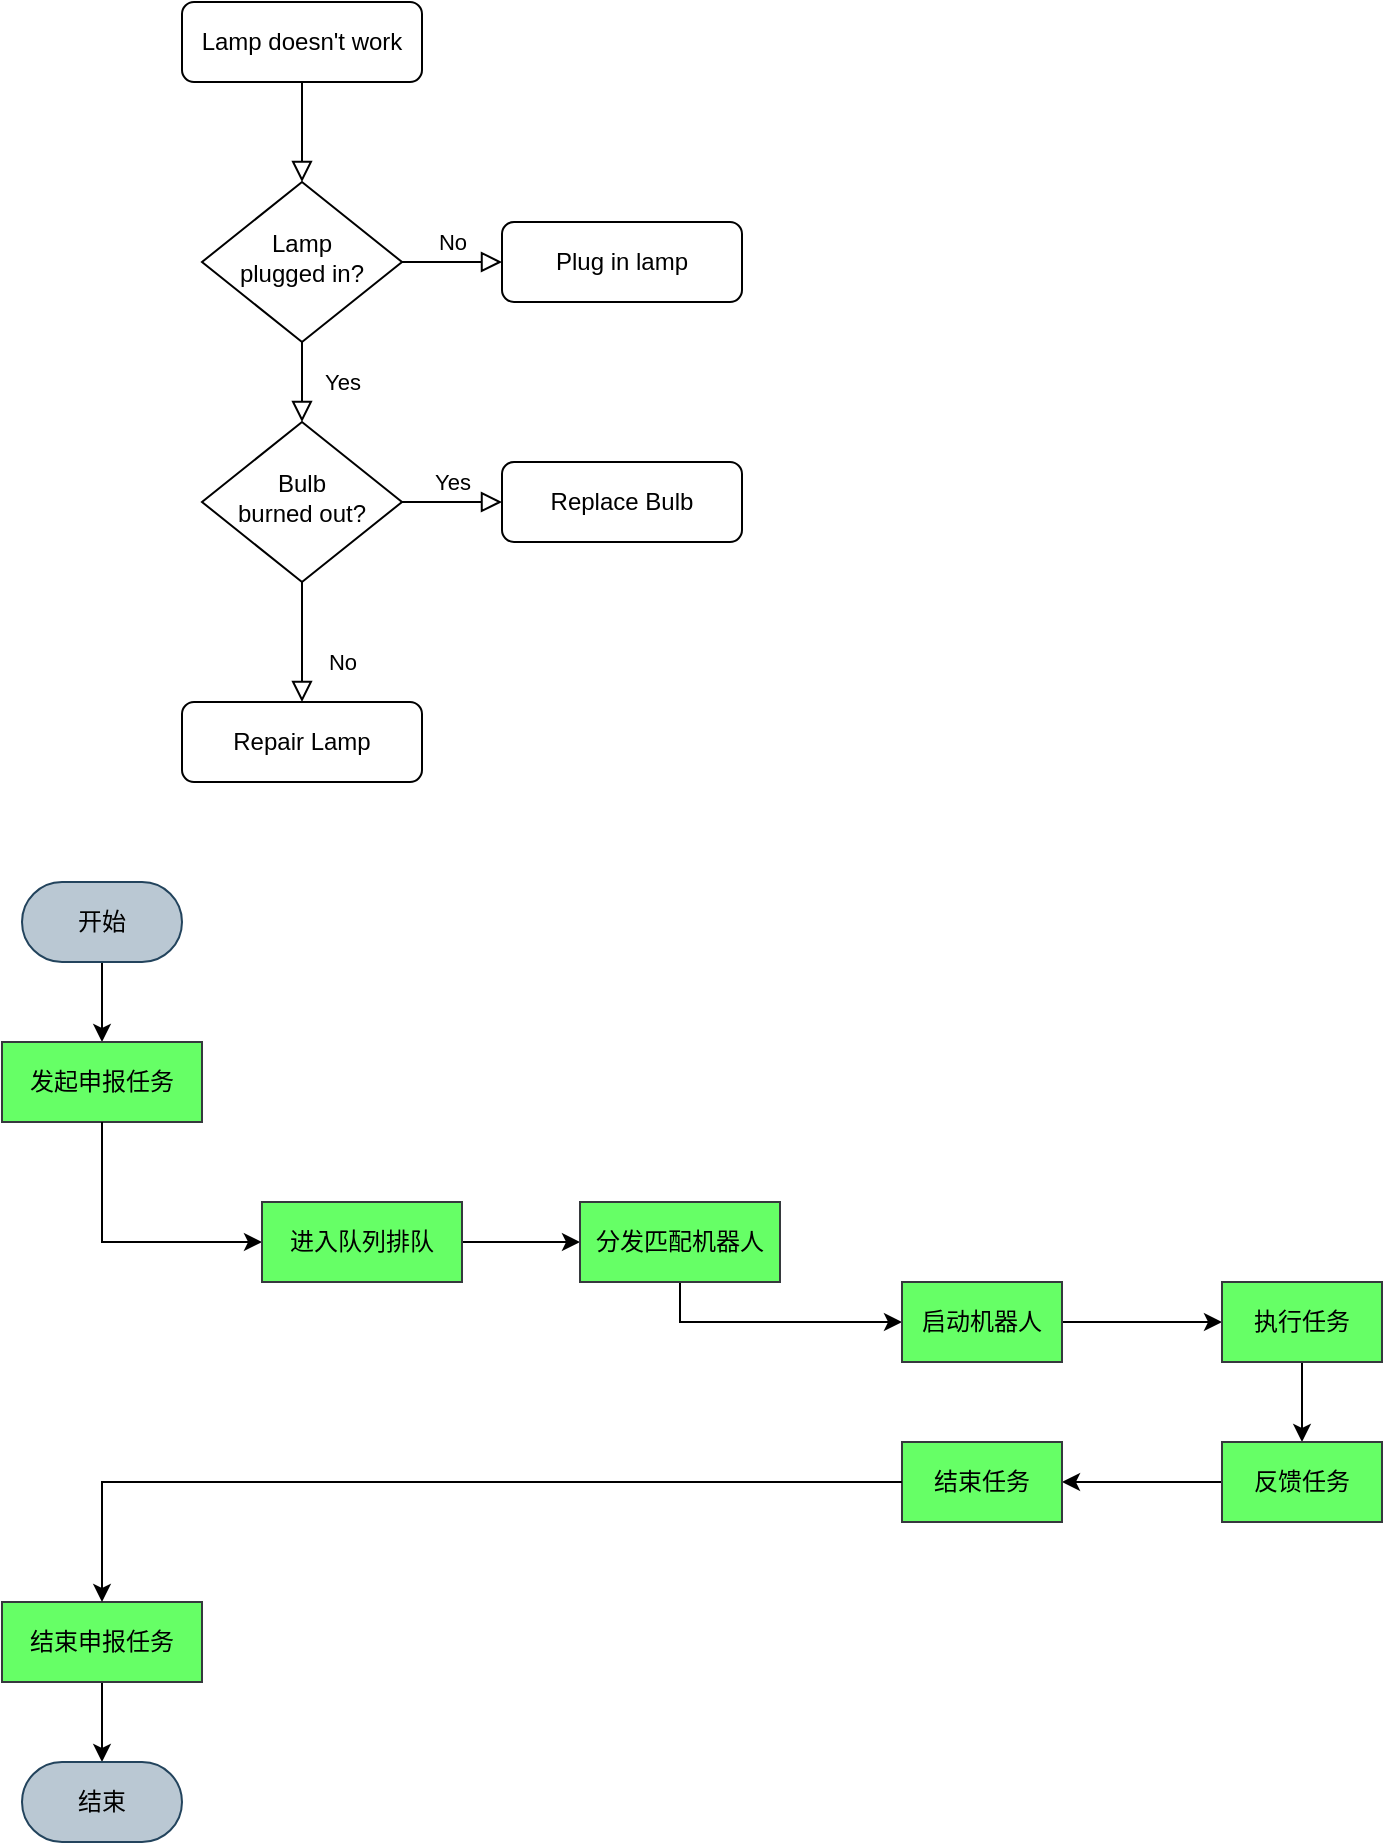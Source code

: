 <mxfile version="20.2.7" type="github">
  <diagram id="C5RBs43oDa-KdzZeNtuy" name="Page-1">
    <mxGraphModel dx="1209" dy="662" grid="1" gridSize="10" guides="1" tooltips="1" connect="1" arrows="1" fold="1" page="1" pageScale="1" pageWidth="827" pageHeight="1169" math="0" shadow="0">
      <root>
        <mxCell id="WIyWlLk6GJQsqaUBKTNV-0" />
        <mxCell id="WIyWlLk6GJQsqaUBKTNV-1" parent="WIyWlLk6GJQsqaUBKTNV-0" />
        <mxCell id="WIyWlLk6GJQsqaUBKTNV-2" value="" style="rounded=0;html=1;jettySize=auto;orthogonalLoop=1;fontSize=11;endArrow=block;endFill=0;endSize=8;strokeWidth=1;shadow=0;labelBackgroundColor=none;edgeStyle=orthogonalEdgeStyle;" parent="WIyWlLk6GJQsqaUBKTNV-1" source="WIyWlLk6GJQsqaUBKTNV-3" target="WIyWlLk6GJQsqaUBKTNV-6" edge="1">
          <mxGeometry relative="1" as="geometry" />
        </mxCell>
        <mxCell id="WIyWlLk6GJQsqaUBKTNV-3" value="Lamp doesn&#39;t work" style="rounded=1;whiteSpace=wrap;html=1;fontSize=12;glass=0;strokeWidth=1;shadow=0;" parent="WIyWlLk6GJQsqaUBKTNV-1" vertex="1">
          <mxGeometry x="160" y="80" width="120" height="40" as="geometry" />
        </mxCell>
        <mxCell id="WIyWlLk6GJQsqaUBKTNV-4" value="Yes" style="rounded=0;html=1;jettySize=auto;orthogonalLoop=1;fontSize=11;endArrow=block;endFill=0;endSize=8;strokeWidth=1;shadow=0;labelBackgroundColor=none;edgeStyle=orthogonalEdgeStyle;" parent="WIyWlLk6GJQsqaUBKTNV-1" source="WIyWlLk6GJQsqaUBKTNV-6" target="WIyWlLk6GJQsqaUBKTNV-10" edge="1">
          <mxGeometry y="20" relative="1" as="geometry">
            <mxPoint as="offset" />
          </mxGeometry>
        </mxCell>
        <mxCell id="WIyWlLk6GJQsqaUBKTNV-5" value="No" style="edgeStyle=orthogonalEdgeStyle;rounded=0;html=1;jettySize=auto;orthogonalLoop=1;fontSize=11;endArrow=block;endFill=0;endSize=8;strokeWidth=1;shadow=0;labelBackgroundColor=none;" parent="WIyWlLk6GJQsqaUBKTNV-1" source="WIyWlLk6GJQsqaUBKTNV-6" target="WIyWlLk6GJQsqaUBKTNV-7" edge="1">
          <mxGeometry y="10" relative="1" as="geometry">
            <mxPoint as="offset" />
          </mxGeometry>
        </mxCell>
        <mxCell id="WIyWlLk6GJQsqaUBKTNV-6" value="Lamp&lt;br&gt;plugged in?" style="rhombus;whiteSpace=wrap;html=1;shadow=0;fontFamily=Helvetica;fontSize=12;align=center;strokeWidth=1;spacing=6;spacingTop=-4;" parent="WIyWlLk6GJQsqaUBKTNV-1" vertex="1">
          <mxGeometry x="170" y="170" width="100" height="80" as="geometry" />
        </mxCell>
        <mxCell id="WIyWlLk6GJQsqaUBKTNV-7" value="Plug in lamp" style="rounded=1;whiteSpace=wrap;html=1;fontSize=12;glass=0;strokeWidth=1;shadow=0;" parent="WIyWlLk6GJQsqaUBKTNV-1" vertex="1">
          <mxGeometry x="320" y="190" width="120" height="40" as="geometry" />
        </mxCell>
        <mxCell id="WIyWlLk6GJQsqaUBKTNV-8" value="No" style="rounded=0;html=1;jettySize=auto;orthogonalLoop=1;fontSize=11;endArrow=block;endFill=0;endSize=8;strokeWidth=1;shadow=0;labelBackgroundColor=none;edgeStyle=orthogonalEdgeStyle;" parent="WIyWlLk6GJQsqaUBKTNV-1" source="WIyWlLk6GJQsqaUBKTNV-10" target="WIyWlLk6GJQsqaUBKTNV-11" edge="1">
          <mxGeometry x="0.333" y="20" relative="1" as="geometry">
            <mxPoint as="offset" />
          </mxGeometry>
        </mxCell>
        <mxCell id="WIyWlLk6GJQsqaUBKTNV-9" value="Yes" style="edgeStyle=orthogonalEdgeStyle;rounded=0;html=1;jettySize=auto;orthogonalLoop=1;fontSize=11;endArrow=block;endFill=0;endSize=8;strokeWidth=1;shadow=0;labelBackgroundColor=none;" parent="WIyWlLk6GJQsqaUBKTNV-1" source="WIyWlLk6GJQsqaUBKTNV-10" target="WIyWlLk6GJQsqaUBKTNV-12" edge="1">
          <mxGeometry y="10" relative="1" as="geometry">
            <mxPoint as="offset" />
          </mxGeometry>
        </mxCell>
        <mxCell id="WIyWlLk6GJQsqaUBKTNV-10" value="Bulb&lt;br&gt;burned out?" style="rhombus;whiteSpace=wrap;html=1;shadow=0;fontFamily=Helvetica;fontSize=12;align=center;strokeWidth=1;spacing=6;spacingTop=-4;" parent="WIyWlLk6GJQsqaUBKTNV-1" vertex="1">
          <mxGeometry x="170" y="290" width="100" height="80" as="geometry" />
        </mxCell>
        <mxCell id="WIyWlLk6GJQsqaUBKTNV-11" value="Repair Lamp" style="rounded=1;whiteSpace=wrap;html=1;fontSize=12;glass=0;strokeWidth=1;shadow=0;" parent="WIyWlLk6GJQsqaUBKTNV-1" vertex="1">
          <mxGeometry x="160" y="430" width="120" height="40" as="geometry" />
        </mxCell>
        <mxCell id="WIyWlLk6GJQsqaUBKTNV-12" value="Replace Bulb" style="rounded=1;whiteSpace=wrap;html=1;fontSize=12;glass=0;strokeWidth=1;shadow=0;" parent="WIyWlLk6GJQsqaUBKTNV-1" vertex="1">
          <mxGeometry x="320" y="310" width="120" height="40" as="geometry" />
        </mxCell>
        <mxCell id="RsMzdrcPBQbbTWnkpNnR-13" value="" style="edgeStyle=orthogonalEdgeStyle;rounded=0;orthogonalLoop=1;jettySize=auto;html=1;" edge="1" parent="WIyWlLk6GJQsqaUBKTNV-1" source="RsMzdrcPBQbbTWnkpNnR-0" target="RsMzdrcPBQbbTWnkpNnR-2">
          <mxGeometry relative="1" as="geometry" />
        </mxCell>
        <mxCell id="RsMzdrcPBQbbTWnkpNnR-0" value="开始" style="rounded=1;whiteSpace=wrap;html=1;strokeOpacity=100;arcSize=50;fillColor=#bac8d3;strokeColor=#23445d;" vertex="1" parent="WIyWlLk6GJQsqaUBKTNV-1">
          <mxGeometry x="80" y="520" width="80" height="40" as="geometry" />
        </mxCell>
        <mxCell id="RsMzdrcPBQbbTWnkpNnR-2" value="发起申报任务" style="rounded=0;whiteSpace=wrap;html=1;fillColor=#66FF66;strokeColor=#36393d;" vertex="1" parent="WIyWlLk6GJQsqaUBKTNV-1">
          <mxGeometry x="70" y="600" width="100" height="40" as="geometry" />
        </mxCell>
        <mxCell id="RsMzdrcPBQbbTWnkpNnR-15" value="" style="edgeStyle=orthogonalEdgeStyle;rounded=0;orthogonalLoop=1;jettySize=auto;html=1;exitX=0.5;exitY=1;exitDx=0;exitDy=0;entryX=0;entryY=0.5;entryDx=0;entryDy=0;" edge="1" parent="WIyWlLk6GJQsqaUBKTNV-1" source="RsMzdrcPBQbbTWnkpNnR-2" target="RsMzdrcPBQbbTWnkpNnR-3">
          <mxGeometry relative="1" as="geometry">
            <mxPoint x="300" y="590" as="targetPoint" />
          </mxGeometry>
        </mxCell>
        <mxCell id="RsMzdrcPBQbbTWnkpNnR-16" value="" style="edgeStyle=orthogonalEdgeStyle;rounded=0;orthogonalLoop=1;jettySize=auto;html=1;" edge="1" parent="WIyWlLk6GJQsqaUBKTNV-1" source="RsMzdrcPBQbbTWnkpNnR-3" target="RsMzdrcPBQbbTWnkpNnR-4">
          <mxGeometry relative="1" as="geometry" />
        </mxCell>
        <mxCell id="RsMzdrcPBQbbTWnkpNnR-3" value="进入队列排队" style="rounded=0;whiteSpace=wrap;html=1;fillColor=#66FF66;strokeColor=#36393d;" vertex="1" parent="WIyWlLk6GJQsqaUBKTNV-1">
          <mxGeometry x="200" y="680" width="100" height="40" as="geometry" />
        </mxCell>
        <mxCell id="RsMzdrcPBQbbTWnkpNnR-17" value="" style="edgeStyle=orthogonalEdgeStyle;rounded=0;orthogonalLoop=1;jettySize=auto;html=1;exitX=0.5;exitY=1;exitDx=0;exitDy=0;" edge="1" parent="WIyWlLk6GJQsqaUBKTNV-1" source="RsMzdrcPBQbbTWnkpNnR-4" target="RsMzdrcPBQbbTWnkpNnR-6">
          <mxGeometry relative="1" as="geometry" />
        </mxCell>
        <mxCell id="RsMzdrcPBQbbTWnkpNnR-4" value="分发匹配机器人" style="rounded=0;whiteSpace=wrap;html=1;fillColor=#66FF66;strokeColor=#36393d;" vertex="1" parent="WIyWlLk6GJQsqaUBKTNV-1">
          <mxGeometry x="359" y="680" width="100" height="40" as="geometry" />
        </mxCell>
        <mxCell id="RsMzdrcPBQbbTWnkpNnR-18" value="" style="edgeStyle=orthogonalEdgeStyle;rounded=0;orthogonalLoop=1;jettySize=auto;html=1;" edge="1" parent="WIyWlLk6GJQsqaUBKTNV-1" source="RsMzdrcPBQbbTWnkpNnR-6" target="RsMzdrcPBQbbTWnkpNnR-7">
          <mxGeometry relative="1" as="geometry" />
        </mxCell>
        <mxCell id="RsMzdrcPBQbbTWnkpNnR-6" value="启动机器人" style="rounded=0;whiteSpace=wrap;html=1;fillColor=#66FF66;strokeColor=#36393d;" vertex="1" parent="WIyWlLk6GJQsqaUBKTNV-1">
          <mxGeometry x="520" y="720" width="80" height="40" as="geometry" />
        </mxCell>
        <mxCell id="RsMzdrcPBQbbTWnkpNnR-19" value="" style="edgeStyle=orthogonalEdgeStyle;rounded=0;orthogonalLoop=1;jettySize=auto;html=1;" edge="1" parent="WIyWlLk6GJQsqaUBKTNV-1" source="RsMzdrcPBQbbTWnkpNnR-7" target="RsMzdrcPBQbbTWnkpNnR-8">
          <mxGeometry relative="1" as="geometry" />
        </mxCell>
        <mxCell id="RsMzdrcPBQbbTWnkpNnR-7" value="执行任务" style="rounded=0;whiteSpace=wrap;html=1;fillColor=#66FF66;strokeColor=#36393d;" vertex="1" parent="WIyWlLk6GJQsqaUBKTNV-1">
          <mxGeometry x="680" y="720" width="80" height="40" as="geometry" />
        </mxCell>
        <mxCell id="RsMzdrcPBQbbTWnkpNnR-21" value="" style="edgeStyle=orthogonalEdgeStyle;rounded=0;orthogonalLoop=1;jettySize=auto;html=1;" edge="1" parent="WIyWlLk6GJQsqaUBKTNV-1" source="RsMzdrcPBQbbTWnkpNnR-8" target="RsMzdrcPBQbbTWnkpNnR-9">
          <mxGeometry relative="1" as="geometry" />
        </mxCell>
        <mxCell id="RsMzdrcPBQbbTWnkpNnR-8" value="反馈任务" style="rounded=0;whiteSpace=wrap;html=1;fillColor=#66FF66;strokeColor=#36393d;" vertex="1" parent="WIyWlLk6GJQsqaUBKTNV-1">
          <mxGeometry x="680" y="800" width="80" height="40" as="geometry" />
        </mxCell>
        <mxCell id="RsMzdrcPBQbbTWnkpNnR-9" value="结束任务" style="rounded=0;whiteSpace=wrap;html=1;fillColor=#66FF66;strokeColor=#36393d;" vertex="1" parent="WIyWlLk6GJQsqaUBKTNV-1">
          <mxGeometry x="520" y="800" width="80" height="40" as="geometry" />
        </mxCell>
        <mxCell id="RsMzdrcPBQbbTWnkpNnR-23" value="" style="edgeStyle=orthogonalEdgeStyle;rounded=0;orthogonalLoop=1;jettySize=auto;html=1;" edge="1" parent="WIyWlLk6GJQsqaUBKTNV-1" source="RsMzdrcPBQbbTWnkpNnR-11" target="RsMzdrcPBQbbTWnkpNnR-12">
          <mxGeometry relative="1" as="geometry" />
        </mxCell>
        <mxCell id="RsMzdrcPBQbbTWnkpNnR-11" value="结束申报任务" style="rounded=0;whiteSpace=wrap;html=1;fillColor=#66FF66;strokeColor=#36393d;" vertex="1" parent="WIyWlLk6GJQsqaUBKTNV-1">
          <mxGeometry x="70" y="880" width="100" height="40" as="geometry" />
        </mxCell>
        <mxCell id="RsMzdrcPBQbbTWnkpNnR-12" value="结束" style="rounded=1;whiteSpace=wrap;html=1;strokeOpacity=100;arcSize=50;fillColor=#bac8d3;strokeColor=#23445d;" vertex="1" parent="WIyWlLk6GJQsqaUBKTNV-1">
          <mxGeometry x="80" y="960" width="80" height="40" as="geometry" />
        </mxCell>
        <mxCell id="RsMzdrcPBQbbTWnkpNnR-22" value="" style="edgeStyle=orthogonalEdgeStyle;rounded=0;orthogonalLoop=1;jettySize=auto;html=1;entryX=0.5;entryY=0;entryDx=0;entryDy=0;exitX=0;exitY=0.5;exitDx=0;exitDy=0;" edge="1" parent="WIyWlLk6GJQsqaUBKTNV-1" source="RsMzdrcPBQbbTWnkpNnR-9" target="RsMzdrcPBQbbTWnkpNnR-11">
          <mxGeometry relative="1" as="geometry">
            <mxPoint x="690" y="873" as="sourcePoint" />
            <mxPoint x="640" y="873" as="targetPoint" />
          </mxGeometry>
        </mxCell>
      </root>
    </mxGraphModel>
  </diagram>
</mxfile>
